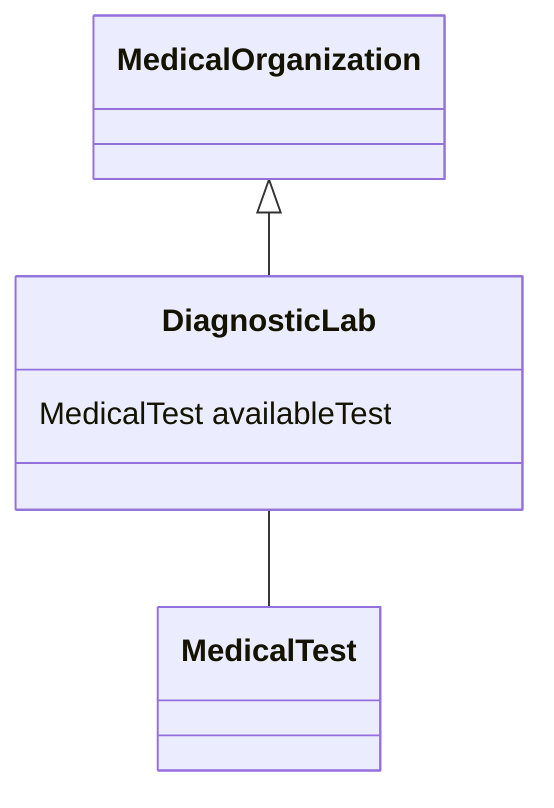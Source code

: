 classDiagram
  DiagnosticLab -- MedicalTest


MedicalOrganization <|-- DiagnosticLab
class DiagnosticLab {

  MedicalTest availableTest

}